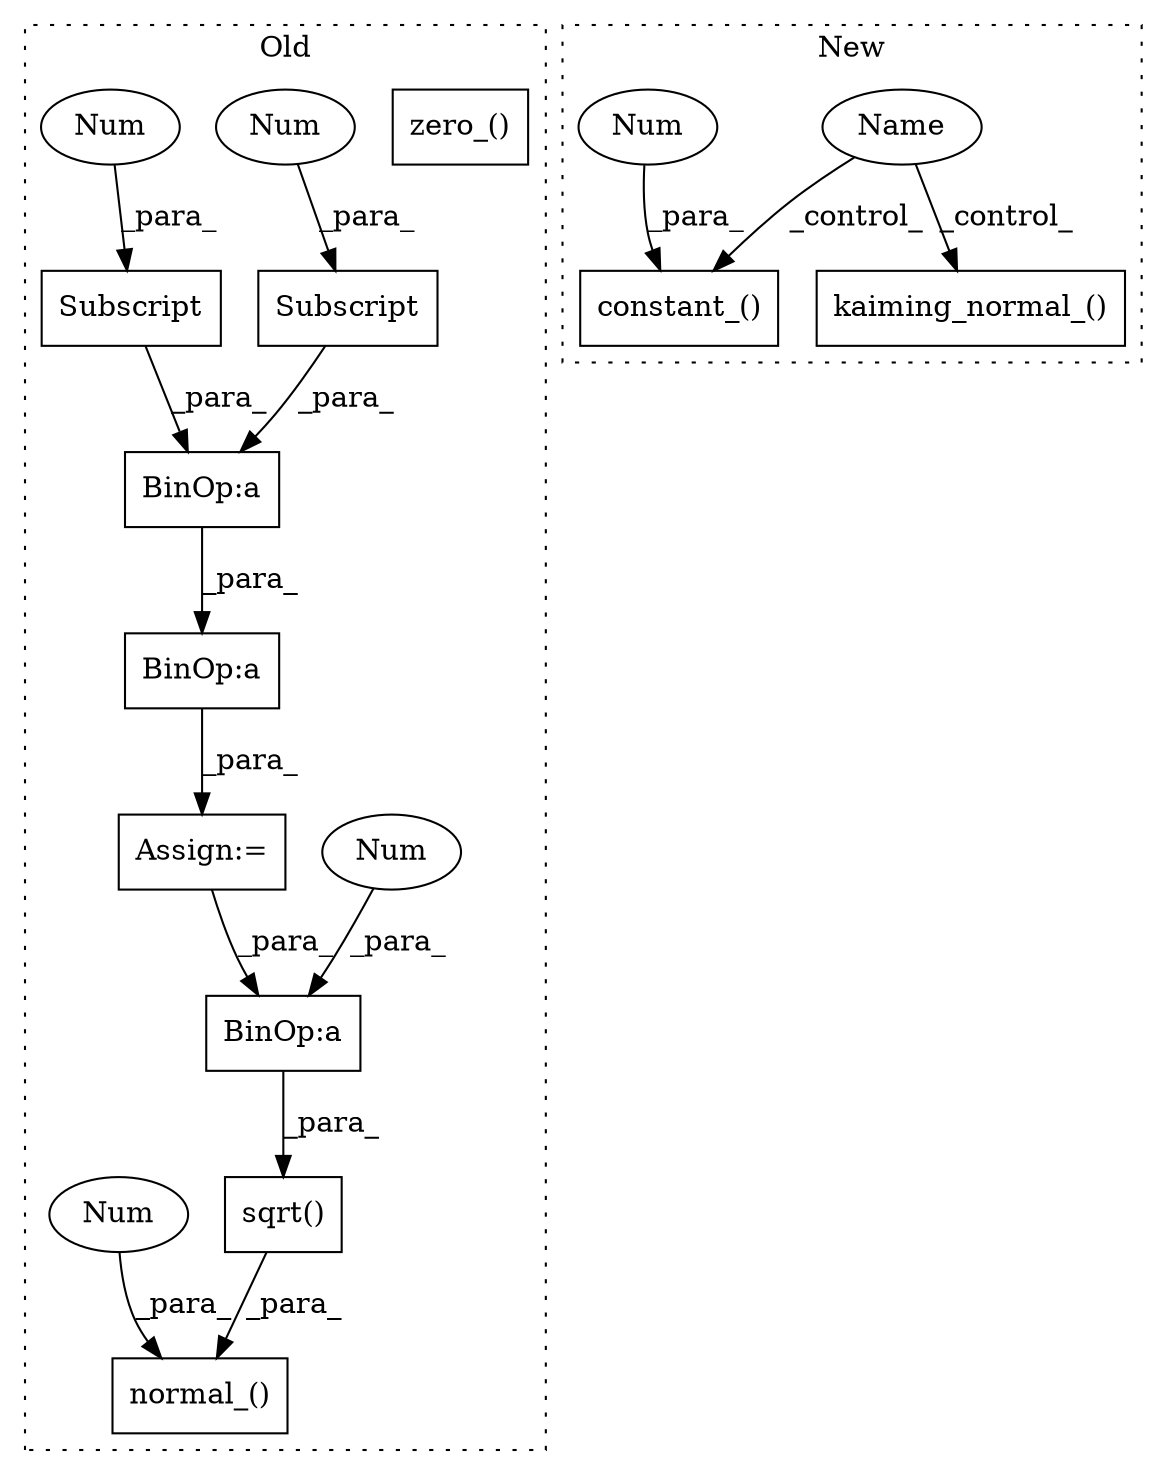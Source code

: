 digraph G {
subgraph cluster0 {
1 [label="zero_()" a="75" s="3107" l="19" shape="box"];
5 [label="BinOp:a" a="82" s="2892" l="37" shape="box"];
6 [label="BinOp:a" a="82" s="2907" l="3" shape="box"];
7 [label="BinOp:a" a="82" s="2997" l="3" shape="box"];
8 [label="Subscript" a="63" s="2910,0" l="16,0" shape="box"];
9 [label="normal_()" a="75" s="2960,3002" l="22,1" shape="box"];
10 [label="Subscript" a="63" s="2891,0" l="16,0" shape="box"];
11 [label="sqrt()" a="75" s="2985,3001" l="10,1" shape="box"];
12 [label="Num" a="76" s="2995" l="2" shape="ellipse"];
14 [label="Num" a="76" s="2924" l="1" shape="ellipse"];
15 [label="Num" a="76" s="2905" l="1" shape="ellipse"];
16 [label="Num" a="76" s="2982" l="1" shape="ellipse"];
17 [label="Assign:=" a="68" s="2888" l="3" shape="box"];
label = "Old";
style="dotted";
}
subgraph cluster1 {
2 [label="constant_()" a="75" s="3070,3098" l="18,1" shape="box"];
3 [label="Name" a="87" s="2809" l="1" shape="ellipse"];
4 [label="kaiming_normal_()" a="75" s="2887,2919" l="24,38" shape="box"];
13 [label="Num" a="76" s="3096" l="2" shape="ellipse"];
label = "New";
style="dotted";
}
3 -> 4 [label="_control_"];
3 -> 2 [label="_control_"];
5 -> 17 [label="_para_"];
6 -> 5 [label="_para_"];
7 -> 11 [label="_para_"];
8 -> 6 [label="_para_"];
10 -> 6 [label="_para_"];
11 -> 9 [label="_para_"];
12 -> 7 [label="_para_"];
13 -> 2 [label="_para_"];
14 -> 8 [label="_para_"];
15 -> 10 [label="_para_"];
16 -> 9 [label="_para_"];
17 -> 7 [label="_para_"];
}
